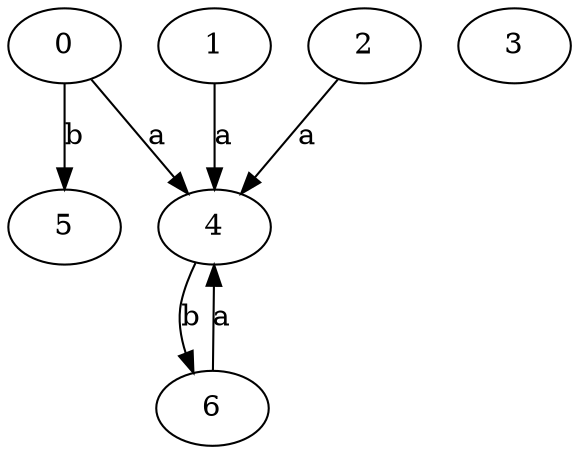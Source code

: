 strict digraph  {
0;
1;
2;
3;
4;
5;
6;
0 -> 4  [label=a];
0 -> 5  [label=b];
1 -> 4  [label=a];
2 -> 4  [label=a];
4 -> 6  [label=b];
6 -> 4  [label=a];
}
